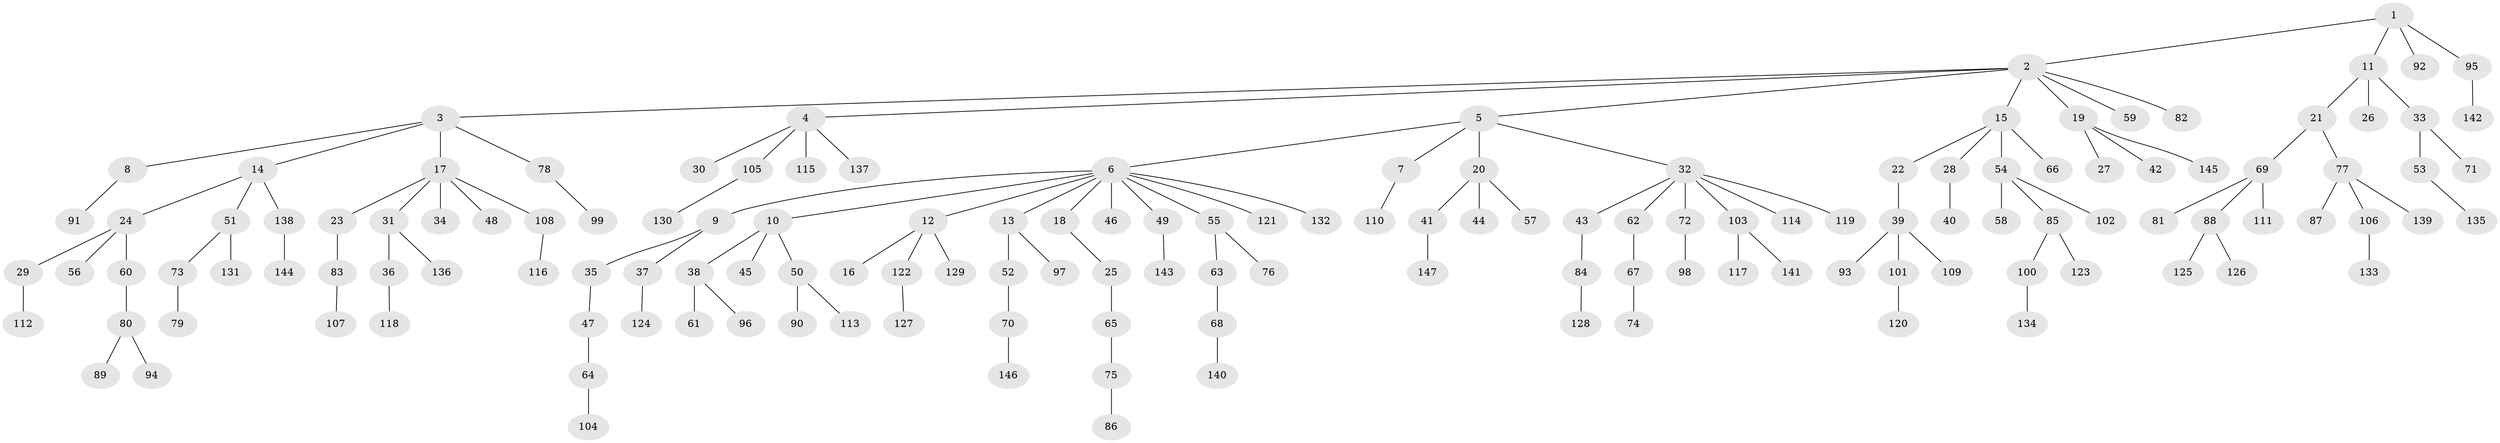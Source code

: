 // coarse degree distribution, {3: 0.09803921568627451, 10: 0.00980392156862745, 9: 0.00980392156862745, 4: 0.0392156862745098, 5: 0.0392156862745098, 11: 0.00980392156862745, 1: 0.5980392156862745, 2: 0.18627450980392157, 7: 0.00980392156862745}
// Generated by graph-tools (version 1.1) at 2025/24/03/03/25 07:24:05]
// undirected, 147 vertices, 146 edges
graph export_dot {
graph [start="1"]
  node [color=gray90,style=filled];
  1;
  2;
  3;
  4;
  5;
  6;
  7;
  8;
  9;
  10;
  11;
  12;
  13;
  14;
  15;
  16;
  17;
  18;
  19;
  20;
  21;
  22;
  23;
  24;
  25;
  26;
  27;
  28;
  29;
  30;
  31;
  32;
  33;
  34;
  35;
  36;
  37;
  38;
  39;
  40;
  41;
  42;
  43;
  44;
  45;
  46;
  47;
  48;
  49;
  50;
  51;
  52;
  53;
  54;
  55;
  56;
  57;
  58;
  59;
  60;
  61;
  62;
  63;
  64;
  65;
  66;
  67;
  68;
  69;
  70;
  71;
  72;
  73;
  74;
  75;
  76;
  77;
  78;
  79;
  80;
  81;
  82;
  83;
  84;
  85;
  86;
  87;
  88;
  89;
  90;
  91;
  92;
  93;
  94;
  95;
  96;
  97;
  98;
  99;
  100;
  101;
  102;
  103;
  104;
  105;
  106;
  107;
  108;
  109;
  110;
  111;
  112;
  113;
  114;
  115;
  116;
  117;
  118;
  119;
  120;
  121;
  122;
  123;
  124;
  125;
  126;
  127;
  128;
  129;
  130;
  131;
  132;
  133;
  134;
  135;
  136;
  137;
  138;
  139;
  140;
  141;
  142;
  143;
  144;
  145;
  146;
  147;
  1 -- 2;
  1 -- 11;
  1 -- 92;
  1 -- 95;
  2 -- 3;
  2 -- 4;
  2 -- 5;
  2 -- 15;
  2 -- 19;
  2 -- 59;
  2 -- 82;
  3 -- 8;
  3 -- 14;
  3 -- 17;
  3 -- 78;
  4 -- 30;
  4 -- 105;
  4 -- 115;
  4 -- 137;
  5 -- 6;
  5 -- 7;
  5 -- 20;
  5 -- 32;
  6 -- 9;
  6 -- 10;
  6 -- 12;
  6 -- 13;
  6 -- 18;
  6 -- 46;
  6 -- 49;
  6 -- 55;
  6 -- 121;
  6 -- 132;
  7 -- 110;
  8 -- 91;
  9 -- 35;
  9 -- 37;
  10 -- 38;
  10 -- 45;
  10 -- 50;
  11 -- 21;
  11 -- 26;
  11 -- 33;
  12 -- 16;
  12 -- 122;
  12 -- 129;
  13 -- 52;
  13 -- 97;
  14 -- 24;
  14 -- 51;
  14 -- 138;
  15 -- 22;
  15 -- 28;
  15 -- 54;
  15 -- 66;
  17 -- 23;
  17 -- 31;
  17 -- 34;
  17 -- 48;
  17 -- 108;
  18 -- 25;
  19 -- 27;
  19 -- 42;
  19 -- 145;
  20 -- 41;
  20 -- 44;
  20 -- 57;
  21 -- 69;
  21 -- 77;
  22 -- 39;
  23 -- 83;
  24 -- 29;
  24 -- 56;
  24 -- 60;
  25 -- 65;
  28 -- 40;
  29 -- 112;
  31 -- 36;
  31 -- 136;
  32 -- 43;
  32 -- 62;
  32 -- 72;
  32 -- 103;
  32 -- 114;
  32 -- 119;
  33 -- 53;
  33 -- 71;
  35 -- 47;
  36 -- 118;
  37 -- 124;
  38 -- 61;
  38 -- 96;
  39 -- 93;
  39 -- 101;
  39 -- 109;
  41 -- 147;
  43 -- 84;
  47 -- 64;
  49 -- 143;
  50 -- 90;
  50 -- 113;
  51 -- 73;
  51 -- 131;
  52 -- 70;
  53 -- 135;
  54 -- 58;
  54 -- 85;
  54 -- 102;
  55 -- 63;
  55 -- 76;
  60 -- 80;
  62 -- 67;
  63 -- 68;
  64 -- 104;
  65 -- 75;
  67 -- 74;
  68 -- 140;
  69 -- 81;
  69 -- 88;
  69 -- 111;
  70 -- 146;
  72 -- 98;
  73 -- 79;
  75 -- 86;
  77 -- 87;
  77 -- 106;
  77 -- 139;
  78 -- 99;
  80 -- 89;
  80 -- 94;
  83 -- 107;
  84 -- 128;
  85 -- 100;
  85 -- 123;
  88 -- 125;
  88 -- 126;
  95 -- 142;
  100 -- 134;
  101 -- 120;
  103 -- 117;
  103 -- 141;
  105 -- 130;
  106 -- 133;
  108 -- 116;
  122 -- 127;
  138 -- 144;
}
